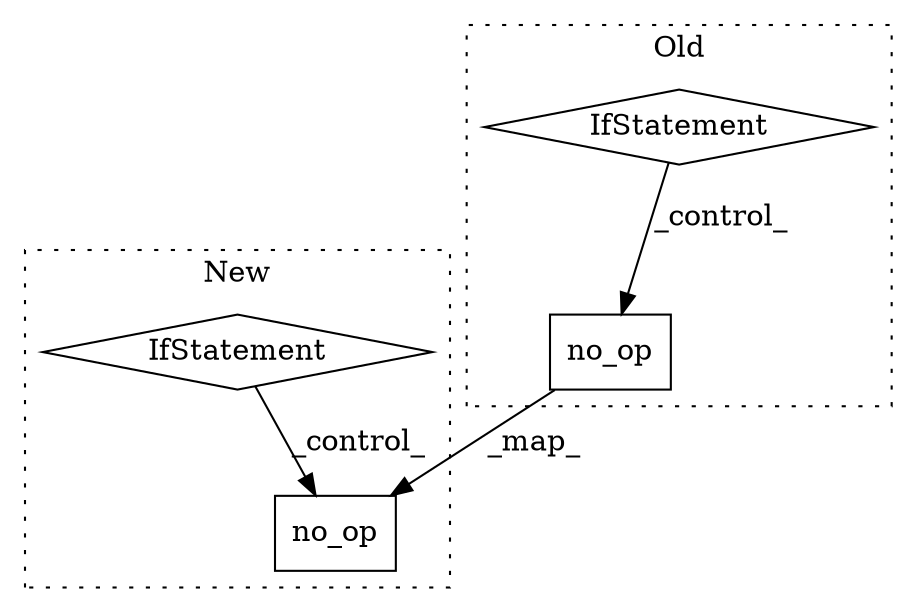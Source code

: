 digraph G {
subgraph cluster0 {
1 [label="no_op" a="32" s="4213" l="7" shape="box"];
3 [label="IfStatement" a="25" s="3871,3883" l="4,2" shape="diamond"];
label = "Old";
style="dotted";
}
subgraph cluster1 {
2 [label="no_op" a="32" s="4530" l="7" shape="box"];
4 [label="IfStatement" a="25" s="4472" l="3" shape="diamond"];
label = "New";
style="dotted";
}
1 -> 2 [label="_map_"];
3 -> 1 [label="_control_"];
4 -> 2 [label="_control_"];
}